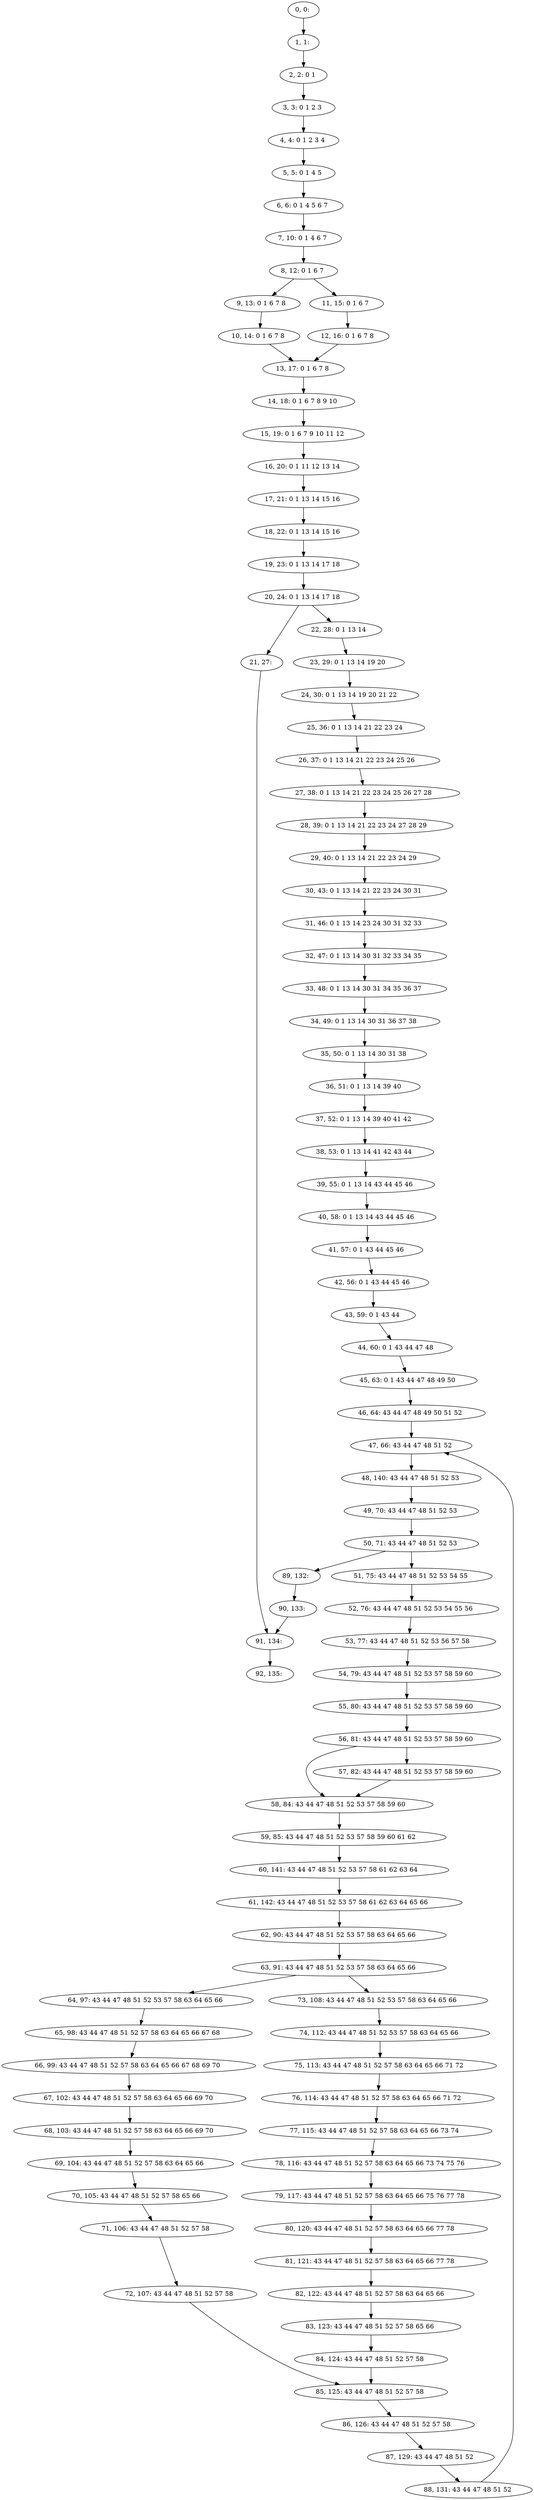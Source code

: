 digraph G {
0[label="0, 0: "];
1[label="1, 1: "];
2[label="2, 2: 0 1 "];
3[label="3, 3: 0 1 2 3 "];
4[label="4, 4: 0 1 2 3 4 "];
5[label="5, 5: 0 1 4 5 "];
6[label="6, 6: 0 1 4 5 6 7 "];
7[label="7, 10: 0 1 4 6 7 "];
8[label="8, 12: 0 1 6 7 "];
9[label="9, 13: 0 1 6 7 8 "];
10[label="10, 14: 0 1 6 7 8 "];
11[label="11, 15: 0 1 6 7 "];
12[label="12, 16: 0 1 6 7 8 "];
13[label="13, 17: 0 1 6 7 8 "];
14[label="14, 18: 0 1 6 7 8 9 10 "];
15[label="15, 19: 0 1 6 7 9 10 11 12 "];
16[label="16, 20: 0 1 11 12 13 14 "];
17[label="17, 21: 0 1 13 14 15 16 "];
18[label="18, 22: 0 1 13 14 15 16 "];
19[label="19, 23: 0 1 13 14 17 18 "];
20[label="20, 24: 0 1 13 14 17 18 "];
21[label="21, 27: "];
22[label="22, 28: 0 1 13 14 "];
23[label="23, 29: 0 1 13 14 19 20 "];
24[label="24, 30: 0 1 13 14 19 20 21 22 "];
25[label="25, 36: 0 1 13 14 21 22 23 24 "];
26[label="26, 37: 0 1 13 14 21 22 23 24 25 26 "];
27[label="27, 38: 0 1 13 14 21 22 23 24 25 26 27 28 "];
28[label="28, 39: 0 1 13 14 21 22 23 24 27 28 29 "];
29[label="29, 40: 0 1 13 14 21 22 23 24 29 "];
30[label="30, 43: 0 1 13 14 21 22 23 24 30 31 "];
31[label="31, 46: 0 1 13 14 23 24 30 31 32 33 "];
32[label="32, 47: 0 1 13 14 30 31 32 33 34 35 "];
33[label="33, 48: 0 1 13 14 30 31 34 35 36 37 "];
34[label="34, 49: 0 1 13 14 30 31 36 37 38 "];
35[label="35, 50: 0 1 13 14 30 31 38 "];
36[label="36, 51: 0 1 13 14 39 40 "];
37[label="37, 52: 0 1 13 14 39 40 41 42 "];
38[label="38, 53: 0 1 13 14 41 42 43 44 "];
39[label="39, 55: 0 1 13 14 43 44 45 46 "];
40[label="40, 58: 0 1 13 14 43 44 45 46 "];
41[label="41, 57: 0 1 43 44 45 46 "];
42[label="42, 56: 0 1 43 44 45 46 "];
43[label="43, 59: 0 1 43 44 "];
44[label="44, 60: 0 1 43 44 47 48 "];
45[label="45, 63: 0 1 43 44 47 48 49 50 "];
46[label="46, 64: 43 44 47 48 49 50 51 52 "];
47[label="47, 66: 43 44 47 48 51 52 "];
48[label="48, 140: 43 44 47 48 51 52 53 "];
49[label="49, 70: 43 44 47 48 51 52 53 "];
50[label="50, 71: 43 44 47 48 51 52 53 "];
51[label="51, 75: 43 44 47 48 51 52 53 54 55 "];
52[label="52, 76: 43 44 47 48 51 52 53 54 55 56 "];
53[label="53, 77: 43 44 47 48 51 52 53 56 57 58 "];
54[label="54, 79: 43 44 47 48 51 52 53 57 58 59 60 "];
55[label="55, 80: 43 44 47 48 51 52 53 57 58 59 60 "];
56[label="56, 81: 43 44 47 48 51 52 53 57 58 59 60 "];
57[label="57, 82: 43 44 47 48 51 52 53 57 58 59 60 "];
58[label="58, 84: 43 44 47 48 51 52 53 57 58 59 60 "];
59[label="59, 85: 43 44 47 48 51 52 53 57 58 59 60 61 62 "];
60[label="60, 141: 43 44 47 48 51 52 53 57 58 61 62 63 64 "];
61[label="61, 142: 43 44 47 48 51 52 53 57 58 61 62 63 64 65 66 "];
62[label="62, 90: 43 44 47 48 51 52 53 57 58 63 64 65 66 "];
63[label="63, 91: 43 44 47 48 51 52 53 57 58 63 64 65 66 "];
64[label="64, 97: 43 44 47 48 51 52 53 57 58 63 64 65 66 "];
65[label="65, 98: 43 44 47 48 51 52 57 58 63 64 65 66 67 68 "];
66[label="66, 99: 43 44 47 48 51 52 57 58 63 64 65 66 67 68 69 70 "];
67[label="67, 102: 43 44 47 48 51 52 57 58 63 64 65 66 69 70 "];
68[label="68, 103: 43 44 47 48 51 52 57 58 63 64 65 66 69 70 "];
69[label="69, 104: 43 44 47 48 51 52 57 58 63 64 65 66 "];
70[label="70, 105: 43 44 47 48 51 52 57 58 65 66 "];
71[label="71, 106: 43 44 47 48 51 52 57 58 "];
72[label="72, 107: 43 44 47 48 51 52 57 58 "];
73[label="73, 108: 43 44 47 48 51 52 53 57 58 63 64 65 66 "];
74[label="74, 112: 43 44 47 48 51 52 53 57 58 63 64 65 66 "];
75[label="75, 113: 43 44 47 48 51 52 57 58 63 64 65 66 71 72 "];
76[label="76, 114: 43 44 47 48 51 52 57 58 63 64 65 66 71 72 "];
77[label="77, 115: 43 44 47 48 51 52 57 58 63 64 65 66 73 74 "];
78[label="78, 116: 43 44 47 48 51 52 57 58 63 64 65 66 73 74 75 76 "];
79[label="79, 117: 43 44 47 48 51 52 57 58 63 64 65 66 75 76 77 78 "];
80[label="80, 120: 43 44 47 48 51 52 57 58 63 64 65 66 77 78 "];
81[label="81, 121: 43 44 47 48 51 52 57 58 63 64 65 66 77 78 "];
82[label="82, 122: 43 44 47 48 51 52 57 58 63 64 65 66 "];
83[label="83, 123: 43 44 47 48 51 52 57 58 65 66 "];
84[label="84, 124: 43 44 47 48 51 52 57 58 "];
85[label="85, 125: 43 44 47 48 51 52 57 58 "];
86[label="86, 126: 43 44 47 48 51 52 57 58 "];
87[label="87, 129: 43 44 47 48 51 52 "];
88[label="88, 131: 43 44 47 48 51 52 "];
89[label="89, 132: "];
90[label="90, 133: "];
91[label="91, 134: "];
92[label="92, 135: "];
0->1 ;
1->2 ;
2->3 ;
3->4 ;
4->5 ;
5->6 ;
6->7 ;
7->8 ;
8->9 ;
8->11 ;
9->10 ;
10->13 ;
11->12 ;
12->13 ;
13->14 ;
14->15 ;
15->16 ;
16->17 ;
17->18 ;
18->19 ;
19->20 ;
20->21 ;
20->22 ;
21->91 ;
22->23 ;
23->24 ;
24->25 ;
25->26 ;
26->27 ;
27->28 ;
28->29 ;
29->30 ;
30->31 ;
31->32 ;
32->33 ;
33->34 ;
34->35 ;
35->36 ;
36->37 ;
37->38 ;
38->39 ;
39->40 ;
40->41 ;
41->42 ;
42->43 ;
43->44 ;
44->45 ;
45->46 ;
46->47 ;
47->48 ;
48->49 ;
49->50 ;
50->51 ;
50->89 ;
51->52 ;
52->53 ;
53->54 ;
54->55 ;
55->56 ;
56->57 ;
56->58 ;
57->58 ;
58->59 ;
59->60 ;
60->61 ;
61->62 ;
62->63 ;
63->64 ;
63->73 ;
64->65 ;
65->66 ;
66->67 ;
67->68 ;
68->69 ;
69->70 ;
70->71 ;
71->72 ;
72->85 ;
73->74 ;
74->75 ;
75->76 ;
76->77 ;
77->78 ;
78->79 ;
79->80 ;
80->81 ;
81->82 ;
82->83 ;
83->84 ;
84->85 ;
85->86 ;
86->87 ;
87->88 ;
88->47 ;
89->90 ;
90->91 ;
91->92 ;
}
